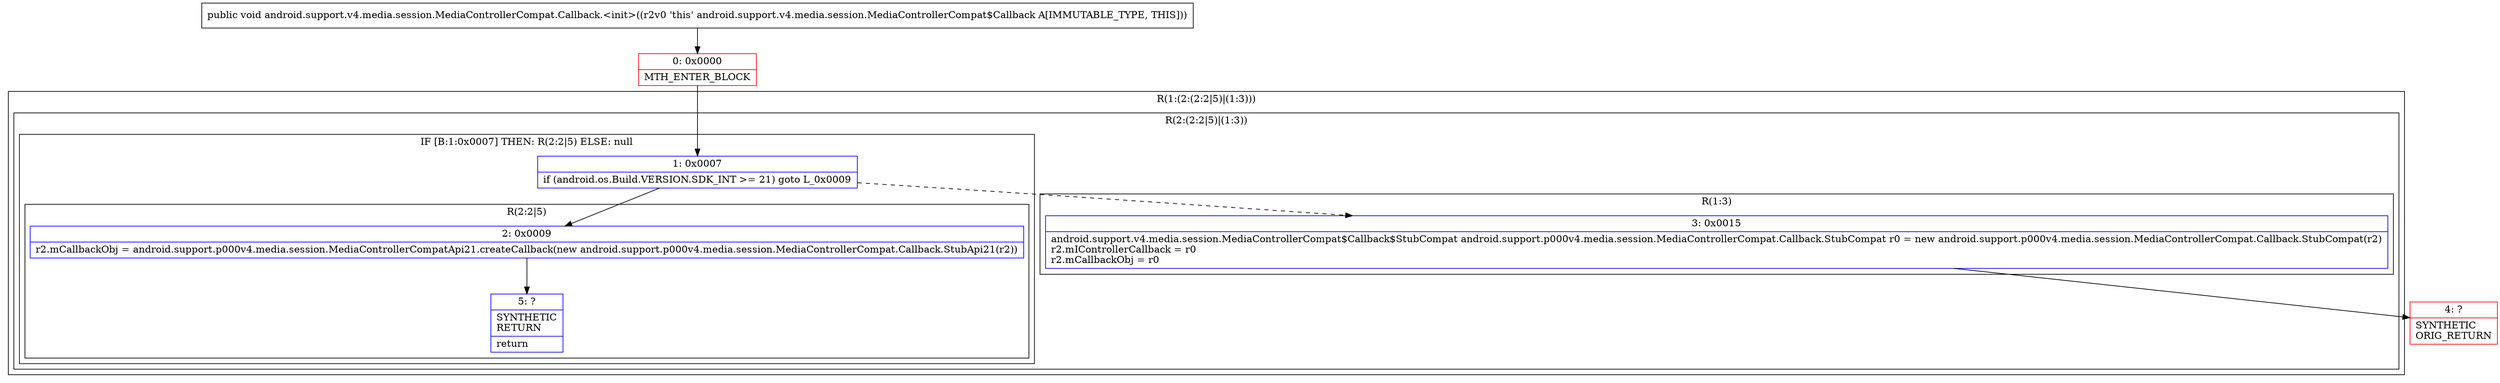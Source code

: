 digraph "CFG forandroid.support.v4.media.session.MediaControllerCompat.Callback.\<init\>()V" {
subgraph cluster_Region_278787496 {
label = "R(1:(2:(2:2|5)|(1:3)))";
node [shape=record,color=blue];
subgraph cluster_Region_1489595595 {
label = "R(2:(2:2|5)|(1:3))";
node [shape=record,color=blue];
subgraph cluster_IfRegion_833999340 {
label = "IF [B:1:0x0007] THEN: R(2:2|5) ELSE: null";
node [shape=record,color=blue];
Node_1 [shape=record,label="{1\:\ 0x0007|if (android.os.Build.VERSION.SDK_INT \>= 21) goto L_0x0009\l}"];
subgraph cluster_Region_1488631581 {
label = "R(2:2|5)";
node [shape=record,color=blue];
Node_2 [shape=record,label="{2\:\ 0x0009|r2.mCallbackObj = android.support.p000v4.media.session.MediaControllerCompatApi21.createCallback(new android.support.p000v4.media.session.MediaControllerCompat.Callback.StubApi21(r2))\l}"];
Node_5 [shape=record,label="{5\:\ ?|SYNTHETIC\lRETURN\l|return\l}"];
}
}
subgraph cluster_Region_1204278577 {
label = "R(1:3)";
node [shape=record,color=blue];
Node_3 [shape=record,label="{3\:\ 0x0015|android.support.v4.media.session.MediaControllerCompat$Callback$StubCompat android.support.p000v4.media.session.MediaControllerCompat.Callback.StubCompat r0 = new android.support.p000v4.media.session.MediaControllerCompat.Callback.StubCompat(r2)\lr2.mIControllerCallback = r0\lr2.mCallbackObj = r0\l}"];
}
}
}
Node_0 [shape=record,color=red,label="{0\:\ 0x0000|MTH_ENTER_BLOCK\l}"];
Node_4 [shape=record,color=red,label="{4\:\ ?|SYNTHETIC\lORIG_RETURN\l}"];
MethodNode[shape=record,label="{public void android.support.v4.media.session.MediaControllerCompat.Callback.\<init\>((r2v0 'this' android.support.v4.media.session.MediaControllerCompat$Callback A[IMMUTABLE_TYPE, THIS])) }"];
MethodNode -> Node_0;
Node_1 -> Node_2;
Node_1 -> Node_3[style=dashed];
Node_2 -> Node_5;
Node_3 -> Node_4;
Node_0 -> Node_1;
}

